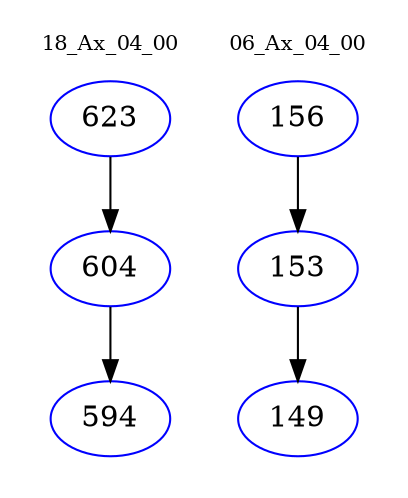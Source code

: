 digraph{
subgraph cluster_0 {
color = white
label = "18_Ax_04_00";
fontsize=10;
T0_623 [label="623", color="blue"]
T0_623 -> T0_604 [color="black"]
T0_604 [label="604", color="blue"]
T0_604 -> T0_594 [color="black"]
T0_594 [label="594", color="blue"]
}
subgraph cluster_1 {
color = white
label = "06_Ax_04_00";
fontsize=10;
T1_156 [label="156", color="blue"]
T1_156 -> T1_153 [color="black"]
T1_153 [label="153", color="blue"]
T1_153 -> T1_149 [color="black"]
T1_149 [label="149", color="blue"]
}
}
